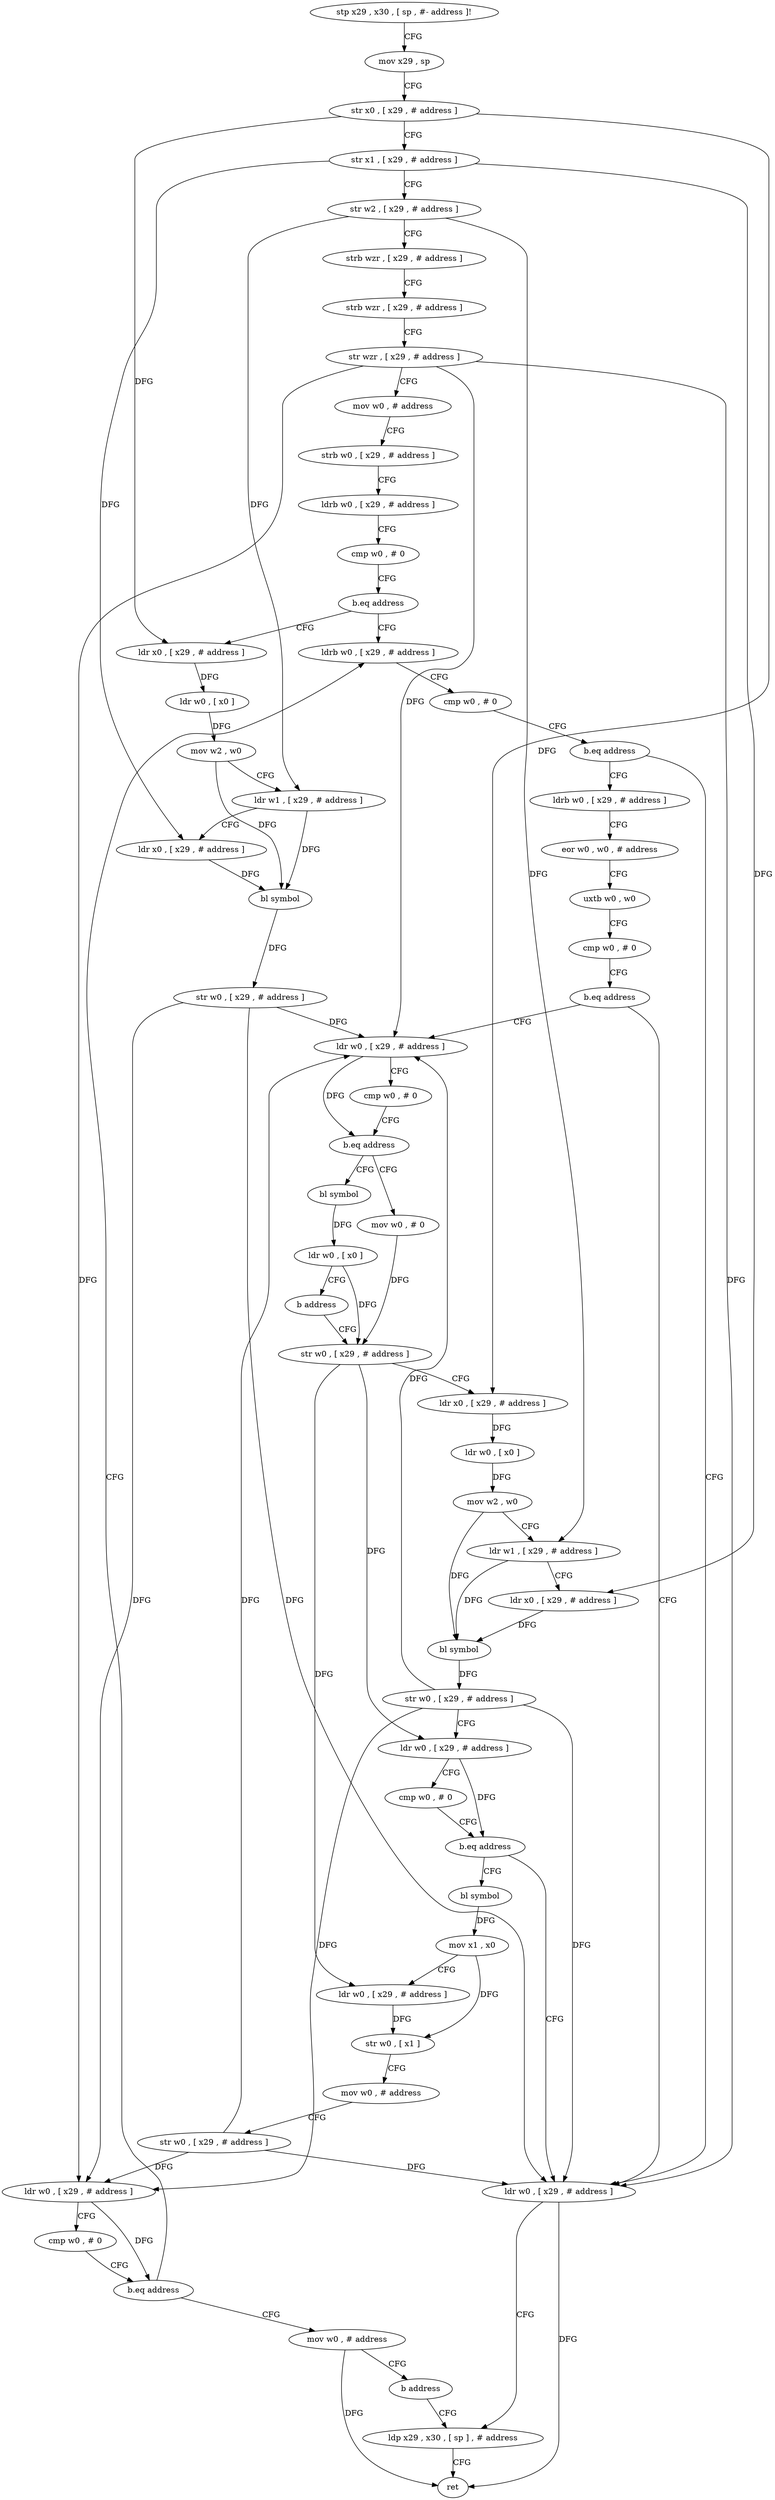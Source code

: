 digraph "func" {
"187808" [label = "stp x29 , x30 , [ sp , #- address ]!" ]
"187812" [label = "mov x29 , sp" ]
"187816" [label = "str x0 , [ x29 , # address ]" ]
"187820" [label = "str x1 , [ x29 , # address ]" ]
"187824" [label = "str w2 , [ x29 , # address ]" ]
"187828" [label = "strb wzr , [ x29 , # address ]" ]
"187832" [label = "strb wzr , [ x29 , # address ]" ]
"187836" [label = "str wzr , [ x29 , # address ]" ]
"187840" [label = "mov w0 , # address" ]
"187844" [label = "strb w0 , [ x29 , # address ]" ]
"187848" [label = "ldrb w0 , [ x29 , # address ]" ]
"187852" [label = "cmp w0 , # 0" ]
"187856" [label = "b.eq address" ]
"187908" [label = "ldrb w0 , [ x29 , # address ]" ]
"187860" [label = "ldr x0 , [ x29 , # address ]" ]
"187912" [label = "cmp w0 , # 0" ]
"187916" [label = "b.eq address" ]
"188036" [label = "ldr w0 , [ x29 , # address ]" ]
"187920" [label = "ldrb w0 , [ x29 , # address ]" ]
"187864" [label = "ldr w0 , [ x0 ]" ]
"187868" [label = "mov w2 , w0" ]
"187872" [label = "ldr w1 , [ x29 , # address ]" ]
"187876" [label = "ldr x0 , [ x29 , # address ]" ]
"187880" [label = "bl symbol" ]
"187884" [label = "str w0 , [ x29 , # address ]" ]
"187888" [label = "ldr w0 , [ x29 , # address ]" ]
"187892" [label = "cmp w0 , # 0" ]
"187896" [label = "b.eq address" ]
"187900" [label = "mov w0 , # address" ]
"188040" [label = "ldp x29 , x30 , [ sp ] , # address" ]
"187924" [label = "eor w0 , w0 , # address" ]
"187928" [label = "uxtb w0 , w0" ]
"187932" [label = "cmp w0 , # 0" ]
"187936" [label = "b.eq address" ]
"187940" [label = "ldr w0 , [ x29 , # address ]" ]
"187904" [label = "b address" ]
"187944" [label = "cmp w0 , # 0" ]
"187948" [label = "b.eq address" ]
"187964" [label = "mov w0 , # 0" ]
"187952" [label = "bl symbol" ]
"188044" [label = "ret" ]
"187968" [label = "str w0 , [ x29 , # address ]" ]
"187956" [label = "ldr w0 , [ x0 ]" ]
"187960" [label = "b address" ]
"188012" [label = "bl symbol" ]
"188016" [label = "mov x1 , x0" ]
"188020" [label = "ldr w0 , [ x29 , # address ]" ]
"188024" [label = "str w0 , [ x1 ]" ]
"188028" [label = "mov w0 , # address" ]
"188032" [label = "str w0 , [ x29 , # address ]" ]
"187972" [label = "ldr x0 , [ x29 , # address ]" ]
"187976" [label = "ldr w0 , [ x0 ]" ]
"187980" [label = "mov w2 , w0" ]
"187984" [label = "ldr w1 , [ x29 , # address ]" ]
"187988" [label = "ldr x0 , [ x29 , # address ]" ]
"187992" [label = "bl symbol" ]
"187996" [label = "str w0 , [ x29 , # address ]" ]
"188000" [label = "ldr w0 , [ x29 , # address ]" ]
"188004" [label = "cmp w0 , # 0" ]
"188008" [label = "b.eq address" ]
"187808" -> "187812" [ label = "CFG" ]
"187812" -> "187816" [ label = "CFG" ]
"187816" -> "187820" [ label = "CFG" ]
"187816" -> "187860" [ label = "DFG" ]
"187816" -> "187972" [ label = "DFG" ]
"187820" -> "187824" [ label = "CFG" ]
"187820" -> "187876" [ label = "DFG" ]
"187820" -> "187988" [ label = "DFG" ]
"187824" -> "187828" [ label = "CFG" ]
"187824" -> "187872" [ label = "DFG" ]
"187824" -> "187984" [ label = "DFG" ]
"187828" -> "187832" [ label = "CFG" ]
"187832" -> "187836" [ label = "CFG" ]
"187836" -> "187840" [ label = "CFG" ]
"187836" -> "187888" [ label = "DFG" ]
"187836" -> "188036" [ label = "DFG" ]
"187836" -> "187940" [ label = "DFG" ]
"187840" -> "187844" [ label = "CFG" ]
"187844" -> "187848" [ label = "CFG" ]
"187848" -> "187852" [ label = "CFG" ]
"187852" -> "187856" [ label = "CFG" ]
"187856" -> "187908" [ label = "CFG" ]
"187856" -> "187860" [ label = "CFG" ]
"187908" -> "187912" [ label = "CFG" ]
"187860" -> "187864" [ label = "DFG" ]
"187912" -> "187916" [ label = "CFG" ]
"187916" -> "188036" [ label = "CFG" ]
"187916" -> "187920" [ label = "CFG" ]
"188036" -> "188040" [ label = "CFG" ]
"188036" -> "188044" [ label = "DFG" ]
"187920" -> "187924" [ label = "CFG" ]
"187864" -> "187868" [ label = "DFG" ]
"187868" -> "187872" [ label = "CFG" ]
"187868" -> "187880" [ label = "DFG" ]
"187872" -> "187876" [ label = "CFG" ]
"187872" -> "187880" [ label = "DFG" ]
"187876" -> "187880" [ label = "DFG" ]
"187880" -> "187884" [ label = "DFG" ]
"187884" -> "187888" [ label = "DFG" ]
"187884" -> "188036" [ label = "DFG" ]
"187884" -> "187940" [ label = "DFG" ]
"187888" -> "187892" [ label = "CFG" ]
"187888" -> "187896" [ label = "DFG" ]
"187892" -> "187896" [ label = "CFG" ]
"187896" -> "187908" [ label = "CFG" ]
"187896" -> "187900" [ label = "CFG" ]
"187900" -> "187904" [ label = "CFG" ]
"187900" -> "188044" [ label = "DFG" ]
"188040" -> "188044" [ label = "CFG" ]
"187924" -> "187928" [ label = "CFG" ]
"187928" -> "187932" [ label = "CFG" ]
"187932" -> "187936" [ label = "CFG" ]
"187936" -> "188036" [ label = "CFG" ]
"187936" -> "187940" [ label = "CFG" ]
"187940" -> "187944" [ label = "CFG" ]
"187940" -> "187948" [ label = "DFG" ]
"187904" -> "188040" [ label = "CFG" ]
"187944" -> "187948" [ label = "CFG" ]
"187948" -> "187964" [ label = "CFG" ]
"187948" -> "187952" [ label = "CFG" ]
"187964" -> "187968" [ label = "DFG" ]
"187952" -> "187956" [ label = "DFG" ]
"187968" -> "187972" [ label = "CFG" ]
"187968" -> "188000" [ label = "DFG" ]
"187968" -> "188020" [ label = "DFG" ]
"187956" -> "187960" [ label = "CFG" ]
"187956" -> "187968" [ label = "DFG" ]
"187960" -> "187968" [ label = "CFG" ]
"188012" -> "188016" [ label = "DFG" ]
"188016" -> "188020" [ label = "CFG" ]
"188016" -> "188024" [ label = "DFG" ]
"188020" -> "188024" [ label = "DFG" ]
"188024" -> "188028" [ label = "CFG" ]
"188028" -> "188032" [ label = "CFG" ]
"188032" -> "188036" [ label = "DFG" ]
"188032" -> "187888" [ label = "DFG" ]
"188032" -> "187940" [ label = "DFG" ]
"187972" -> "187976" [ label = "DFG" ]
"187976" -> "187980" [ label = "DFG" ]
"187980" -> "187984" [ label = "CFG" ]
"187980" -> "187992" [ label = "DFG" ]
"187984" -> "187988" [ label = "CFG" ]
"187984" -> "187992" [ label = "DFG" ]
"187988" -> "187992" [ label = "DFG" ]
"187992" -> "187996" [ label = "DFG" ]
"187996" -> "188000" [ label = "CFG" ]
"187996" -> "187888" [ label = "DFG" ]
"187996" -> "188036" [ label = "DFG" ]
"187996" -> "187940" [ label = "DFG" ]
"188000" -> "188004" [ label = "CFG" ]
"188000" -> "188008" [ label = "DFG" ]
"188004" -> "188008" [ label = "CFG" ]
"188008" -> "188036" [ label = "CFG" ]
"188008" -> "188012" [ label = "CFG" ]
}
